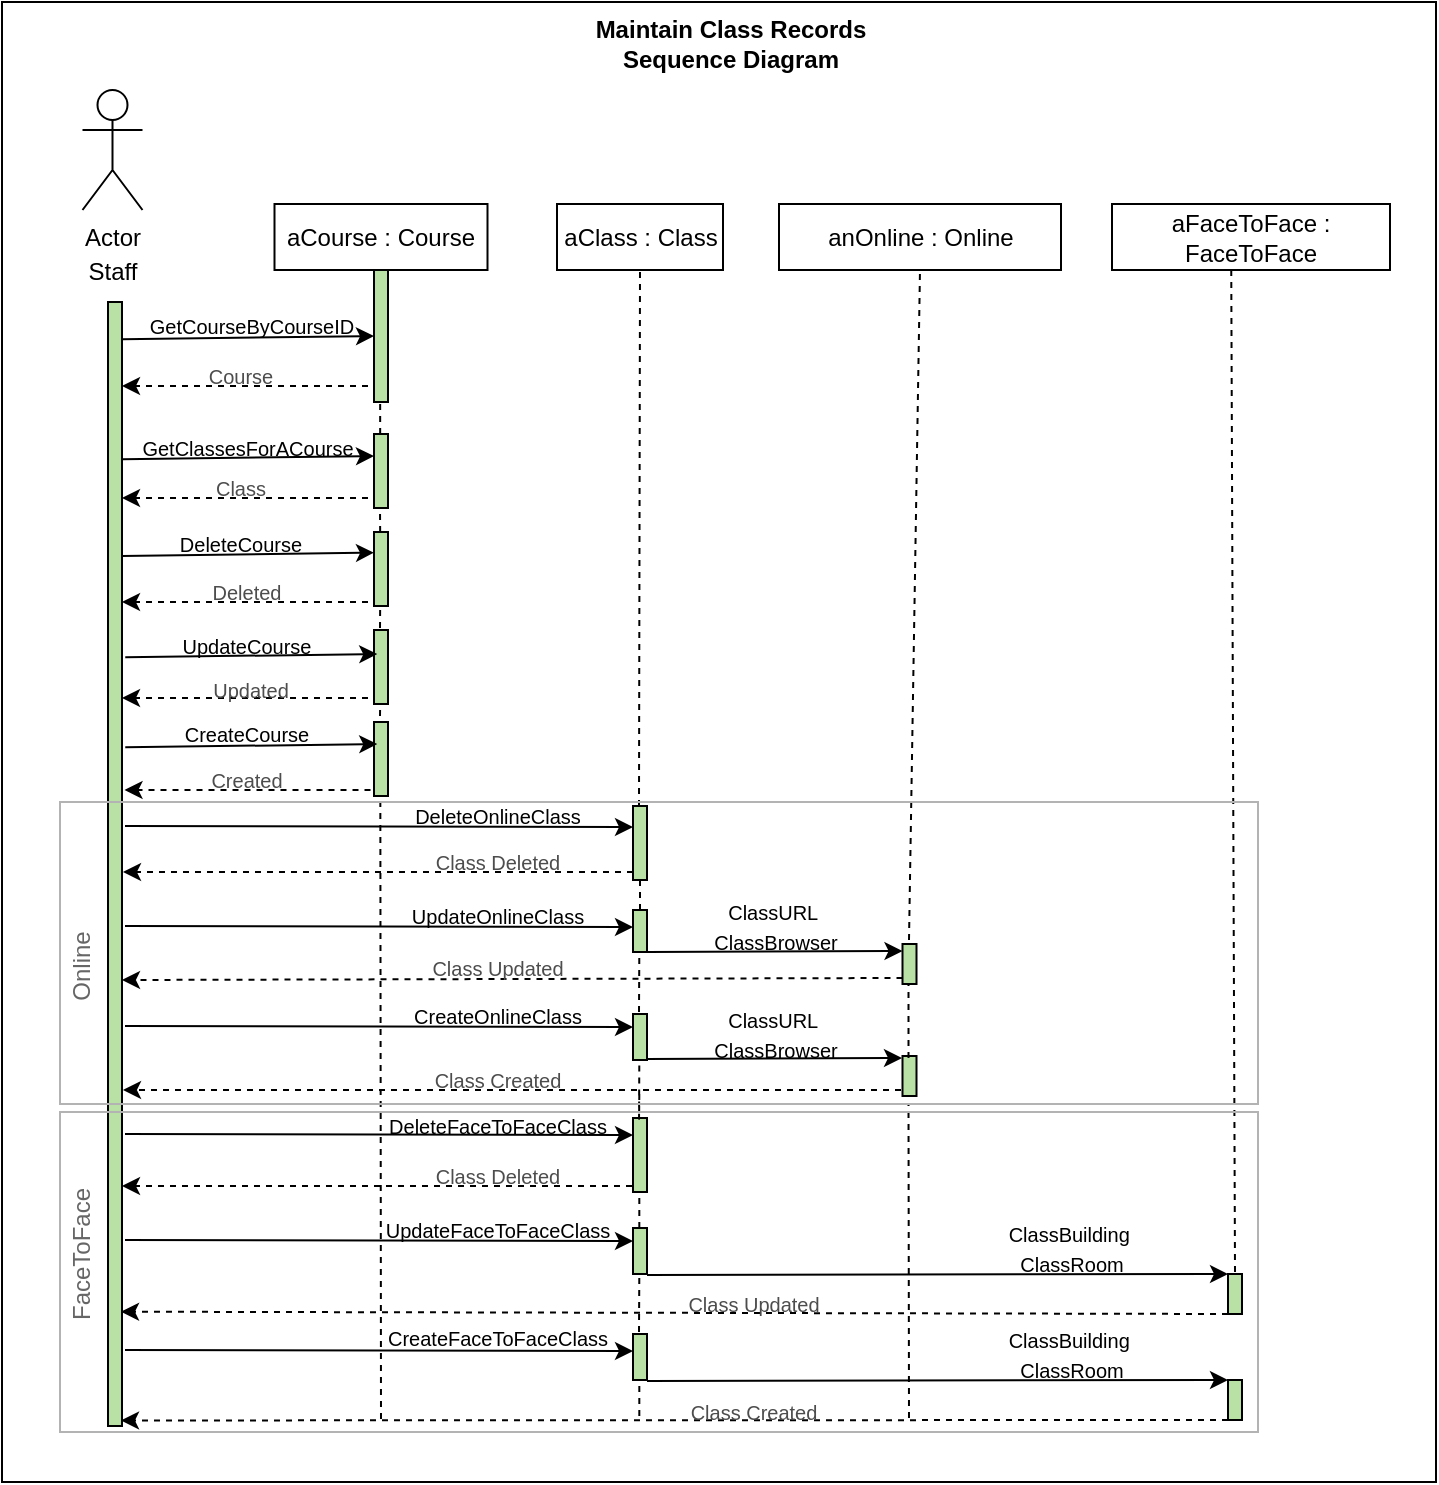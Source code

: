 <mxfile version="13.10.4" type="github"><diagram id="WX-OWxvI2EN-0OUbJS9Q" name="Page-1"><mxGraphModel dx="906" dy="547" grid="0" gridSize="10" guides="1" tooltips="1" connect="1" arrows="1" fold="1" page="1" pageScale="1" pageWidth="1100" pageHeight="850" math="0" shadow="0"><root><mxCell id="0"/><mxCell id="1" parent="0"/><mxCell id="TRvd1t8vKdFf3nOFSLKr-1" value="aCourse : Course" style="rounded=0;whiteSpace=wrap;html=1;" parent="1" vertex="1"><mxGeometry x="306.25" y="182" width="106.5" height="33" as="geometry"/></mxCell><mxCell id="TRvd1t8vKdFf3nOFSLKr-2" value="aClass : Class" style="rounded=0;whiteSpace=wrap;html=1;" parent="1" vertex="1"><mxGeometry x="447.5" y="182" width="83" height="33" as="geometry"/></mxCell><mxCell id="TRvd1t8vKdFf3nOFSLKr-4" value="anOnline : Online" style="rounded=0;whiteSpace=wrap;html=1;" parent="1" vertex="1"><mxGeometry x="558.5" y="182" width="141" height="33" as="geometry"/></mxCell><mxCell id="TRvd1t8vKdFf3nOFSLKr-5" value="aFaceToFace : FaceToFace" style="rounded=0;whiteSpace=wrap;html=1;" parent="1" vertex="1"><mxGeometry x="725" y="182" width="139" height="33" as="geometry"/></mxCell><mxCell id="TRvd1t8vKdFf3nOFSLKr-7" value="Actor" style="shape=umlActor;verticalLabelPosition=bottom;verticalAlign=top;html=1;outlineConnect=0;" parent="1" vertex="1"><mxGeometry x="210.25" y="125" width="30" height="60" as="geometry"/></mxCell><mxCell id="TRvd1t8vKdFf3nOFSLKr-8" value="Staff" style="text;html=1;strokeColor=none;fillColor=none;align=center;verticalAlign=middle;whiteSpace=wrap;rounded=0;" parent="1" vertex="1"><mxGeometry x="175.75" y="206" width="99" height="20" as="geometry"/></mxCell><mxCell id="TRvd1t8vKdFf3nOFSLKr-11" value="" style="rounded=0;whiteSpace=wrap;html=1;fillColor=#B9E0A5;" parent="1" vertex="1"><mxGeometry x="223" y="231" width="7" height="562" as="geometry"/></mxCell><mxCell id="TRvd1t8vKdFf3nOFSLKr-16" value="" style="rounded=0;whiteSpace=wrap;html=1;fillColor=#B9E0A5;" parent="1" vertex="1"><mxGeometry x="356" y="215" width="7" height="66" as="geometry"/></mxCell><mxCell id="TRvd1t8vKdFf3nOFSLKr-29" value="&lt;font style=&quot;font-size: 10px&quot;&gt;CreateCourse&lt;/font&gt;" style="text;html=1;strokeColor=none;fillColor=none;align=center;verticalAlign=middle;whiteSpace=wrap;rounded=0;" parent="1" vertex="1"><mxGeometry x="240.25" y="437" width="105" height="20" as="geometry"/></mxCell><mxCell id="TRvd1t8vKdFf3nOFSLKr-31" value="&lt;font style=&quot;font-size: 10px&quot;&gt;GetCourseByCourseID&lt;/font&gt;" style="text;html=1;strokeColor=none;fillColor=none;align=center;verticalAlign=middle;whiteSpace=wrap;rounded=0;" parent="1" vertex="1"><mxGeometry x="238.75" y="233" width="111.75" height="20" as="geometry"/></mxCell><mxCell id="TRvd1t8vKdFf3nOFSLKr-32" value="&lt;font style=&quot;font-size: 10px&quot;&gt;UpdateCourse&lt;/font&gt;" style="text;html=1;strokeColor=none;fillColor=none;align=center;verticalAlign=middle;whiteSpace=wrap;rounded=0;" parent="1" vertex="1"><mxGeometry x="246.25" y="393" width="93" height="20" as="geometry"/></mxCell><mxCell id="TRvd1t8vKdFf3nOFSLKr-33" value="&lt;font style=&quot;font-size: 10px&quot;&gt;DeleteCourse&lt;/font&gt;" style="text;html=1;strokeColor=none;fillColor=none;align=center;verticalAlign=middle;whiteSpace=wrap;rounded=0;" parent="1" vertex="1"><mxGeometry x="250.13" y="342" width="79" height="20" as="geometry"/></mxCell><mxCell id="TRvd1t8vKdFf3nOFSLKr-35" value="&lt;font style=&quot;font-size: 10px&quot;&gt;GetClassesForACourse&lt;/font&gt;" style="text;html=1;strokeColor=none;fillColor=none;align=center;verticalAlign=middle;whiteSpace=wrap;rounded=0;" parent="1" vertex="1"><mxGeometry x="235" y="294" width="115.5" height="20" as="geometry"/></mxCell><mxCell id="TRvd1t8vKdFf3nOFSLKr-42" value="" style="endArrow=classic;html=1;entryX=0;entryY=0.193;entryDx=0;entryDy=0;exitX=0.95;exitY=0.118;exitDx=0;exitDy=0;exitPerimeter=0;entryPerimeter=0;" parent="1" edge="1"><mxGeometry width="50" height="50" relative="1" as="geometry"><mxPoint x="230" y="309.664" as="sourcePoint"/><mxPoint x="356" y="307.999" as="targetPoint"/></mxGeometry></mxCell><mxCell id="TRvd1t8vKdFf3nOFSLKr-51" value="&lt;font size=&quot;1&quot;&gt;CreateOnlineClass&lt;/font&gt;" style="text;html=1;strokeColor=none;fillColor=none;align=center;verticalAlign=middle;whiteSpace=wrap;rounded=0;" parent="1" vertex="1"><mxGeometry x="370.5" y="578" width="94" height="20" as="geometry"/></mxCell><mxCell id="TRvd1t8vKdFf3nOFSLKr-52" value="&lt;font size=&quot;1&quot;&gt;UpdateOnlineClass&lt;/font&gt;" style="text;html=1;strokeColor=none;fillColor=none;align=center;verticalAlign=middle;whiteSpace=wrap;rounded=0;" parent="1" vertex="1"><mxGeometry x="370.5" y="528" width="94" height="20" as="geometry"/></mxCell><mxCell id="TRvd1t8vKdFf3nOFSLKr-53" value="&lt;font size=&quot;1&quot;&gt;DeleteOnlineClass&lt;/font&gt;" style="text;html=1;strokeColor=none;fillColor=none;align=center;verticalAlign=middle;whiteSpace=wrap;rounded=0;" parent="1" vertex="1"><mxGeometry x="370.5" y="478" width="94" height="20" as="geometry"/></mxCell><mxCell id="TRvd1t8vKdFf3nOFSLKr-61" value="" style="endArrow=classic;html=1;entryX=0;entryY=0.193;entryDx=0;entryDy=0;exitX=0.95;exitY=0.118;exitDx=0;exitDy=0;exitPerimeter=0;entryPerimeter=0;" parent="1" edge="1"><mxGeometry width="50" height="50" relative="1" as="geometry"><mxPoint x="230" y="249.664" as="sourcePoint"/><mxPoint x="356" y="247.999" as="targetPoint"/></mxGeometry></mxCell><mxCell id="TRvd1t8vKdFf3nOFSLKr-67" value="&lt;font size=&quot;1&quot;&gt;CreateFaceToFaceClass&lt;/font&gt;" style="text;html=1;strokeColor=none;fillColor=none;align=center;verticalAlign=middle;whiteSpace=wrap;rounded=0;" parent="1" vertex="1"><mxGeometry x="370.5" y="739" width="94" height="20" as="geometry"/></mxCell><mxCell id="TRvd1t8vKdFf3nOFSLKr-69" value="&lt;font size=&quot;1&quot;&gt;UpdateFaceToFaceClass&lt;/font&gt;" style="text;html=1;strokeColor=none;fillColor=none;align=center;verticalAlign=middle;whiteSpace=wrap;rounded=0;" parent="1" vertex="1"><mxGeometry x="370.5" y="685" width="94" height="20" as="geometry"/></mxCell><mxCell id="TRvd1t8vKdFf3nOFSLKr-72" value="&lt;font size=&quot;1&quot;&gt;DeleteFaceToFaceClass&lt;/font&gt;" style="text;html=1;strokeColor=none;fillColor=none;align=center;verticalAlign=middle;whiteSpace=wrap;rounded=0;" parent="1" vertex="1"><mxGeometry x="350.5" y="635" width="134" height="15" as="geometry"/></mxCell><mxCell id="TRvd1t8vKdFf3nOFSLKr-86" value="Maintain Class Records Sequence Diagram" style="text;html=1;strokeColor=none;fillColor=none;align=center;verticalAlign=middle;whiteSpace=wrap;rounded=0;fontStyle=1" parent="1" vertex="1"><mxGeometry x="446.5" y="92" width="175" height="20" as="geometry"/></mxCell><mxCell id="TRvd1t8vKdFf3nOFSLKr-87" value="" style="endArrow=classic;html=1;dashed=1;" parent="1" edge="1"><mxGeometry width="50" height="50" relative="1" as="geometry"><mxPoint x="353" y="273" as="sourcePoint"/><mxPoint x="230" y="273" as="targetPoint"/></mxGeometry></mxCell><mxCell id="TRvd1t8vKdFf3nOFSLKr-88" value="&lt;font style=&quot;font-size: 10px&quot;&gt;Course&lt;/font&gt;" style="text;html=1;strokeColor=none;fillColor=none;align=center;verticalAlign=middle;whiteSpace=wrap;rounded=0;fontColor=#4D4D4D;" parent="1" vertex="1"><mxGeometry x="258.13" y="262" width="63" height="12" as="geometry"/></mxCell><mxCell id="TRvd1t8vKdFf3nOFSLKr-92" value="" style="rounded=0;whiteSpace=wrap;html=1;fillColor=#B9E0A5;" parent="1" vertex="1"><mxGeometry x="356" y="297" width="7" height="37" as="geometry"/></mxCell><mxCell id="TRvd1t8vKdFf3nOFSLKr-93" value="" style="endArrow=classic;html=1;dashed=1;" parent="1" edge="1"><mxGeometry width="50" height="50" relative="1" as="geometry"><mxPoint x="353" y="329" as="sourcePoint"/><mxPoint x="230" y="329" as="targetPoint"/></mxGeometry></mxCell><mxCell id="TRvd1t8vKdFf3nOFSLKr-94" value="&lt;font style=&quot;font-size: 10px&quot;&gt;Class&lt;/font&gt;" style="text;html=1;strokeColor=none;fillColor=none;align=center;verticalAlign=middle;whiteSpace=wrap;rounded=0;fontColor=#4D4D4D;" parent="1" vertex="1"><mxGeometry x="258.13" y="318" width="63" height="12" as="geometry"/></mxCell><mxCell id="TRvd1t8vKdFf3nOFSLKr-101" value="" style="endArrow=classic;html=1;dashed=1;entryX=1.071;entryY=0.394;entryDx=0;entryDy=0;entryPerimeter=0;" parent="1" edge="1"><mxGeometry width="50" height="50" relative="1" as="geometry"><mxPoint x="485.5" y="516" as="sourcePoint"/><mxPoint x="230.497" y="515.994" as="targetPoint"/></mxGeometry></mxCell><mxCell id="TRvd1t8vKdFf3nOFSLKr-102" value="&lt;font style=&quot;font-size: 10px&quot;&gt;Class Deleted&lt;/font&gt;" style="text;html=1;strokeColor=none;fillColor=none;align=center;verticalAlign=middle;whiteSpace=wrap;rounded=0;fontColor=#4D4D4D;" parent="1" vertex="1"><mxGeometry x="375.5" y="505" width="84" height="12" as="geometry"/></mxCell><mxCell id="TRvd1t8vKdFf3nOFSLKr-98" value="" style="rounded=0;whiteSpace=wrap;html=1;fillColor=#B9E0A5;" parent="1" vertex="1"><mxGeometry x="485.5" y="483" width="7" height="37" as="geometry"/></mxCell><mxCell id="TRvd1t8vKdFf3nOFSLKr-105" value="" style="endArrow=classic;html=1;" parent="1" edge="1"><mxGeometry width="50" height="50" relative="1" as="geometry"><mxPoint x="231.5" y="493" as="sourcePoint"/><mxPoint x="485.5" y="493.493" as="targetPoint"/></mxGeometry></mxCell><mxCell id="TRvd1t8vKdFf3nOFSLKr-107" value="" style="rounded=0;whiteSpace=wrap;html=1;fillColor=#B9E0A5;" parent="1" vertex="1"><mxGeometry x="485.5" y="535" width="7" height="21" as="geometry"/></mxCell><mxCell id="TRvd1t8vKdFf3nOFSLKr-109" value="" style="endArrow=classic;html=1;" parent="1" edge="1"><mxGeometry width="50" height="50" relative="1" as="geometry"><mxPoint x="231.5" y="543" as="sourcePoint"/><mxPoint x="485.5" y="543.493" as="targetPoint"/></mxGeometry></mxCell><mxCell id="TRvd1t8vKdFf3nOFSLKr-110" value="" style="endArrow=classic;html=1;dashed=1;entryX=1.071;entryY=0.394;entryDx=0;entryDy=0;entryPerimeter=0;exitX=0;exitY=0.75;exitDx=0;exitDy=0;" parent="1" edge="1"><mxGeometry width="50" height="50" relative="1" as="geometry"><mxPoint x="620.25" y="569" as="sourcePoint"/><mxPoint x="229.997" y="570.004" as="targetPoint"/></mxGeometry></mxCell><mxCell id="TRvd1t8vKdFf3nOFSLKr-111" value="&lt;font style=&quot;font-size: 10px&quot;&gt;Class Updated&lt;/font&gt;" style="text;html=1;strokeColor=none;fillColor=none;align=center;verticalAlign=middle;whiteSpace=wrap;rounded=0;fontColor=#4D4D4D;" parent="1" vertex="1"><mxGeometry x="375.5" y="558" width="84" height="12" as="geometry"/></mxCell><mxCell id="TRvd1t8vKdFf3nOFSLKr-112" value="" style="rounded=0;whiteSpace=wrap;html=1;fillColor=#B9E0A5;" parent="1" vertex="1"><mxGeometry x="485.5" y="587" width="7" height="23" as="geometry"/></mxCell><mxCell id="TRvd1t8vKdFf3nOFSLKr-113" value="" style="endArrow=classic;html=1;" parent="1" edge="1"><mxGeometry width="50" height="50" relative="1" as="geometry"><mxPoint x="231.5" y="593" as="sourcePoint"/><mxPoint x="485.5" y="593.493" as="targetPoint"/></mxGeometry></mxCell><mxCell id="TRvd1t8vKdFf3nOFSLKr-114" value="" style="endArrow=classic;html=1;dashed=1;entryX=1.071;entryY=0.394;entryDx=0;entryDy=0;entryPerimeter=0;" parent="1" edge="1"><mxGeometry width="50" height="50" relative="1" as="geometry"><mxPoint x="619.5" y="625" as="sourcePoint"/><mxPoint x="230.497" y="625.004" as="targetPoint"/></mxGeometry></mxCell><mxCell id="TRvd1t8vKdFf3nOFSLKr-115" value="&lt;font style=&quot;font-size: 10px&quot;&gt;Class Created&lt;/font&gt;" style="text;html=1;strokeColor=none;fillColor=none;align=center;verticalAlign=middle;whiteSpace=wrap;rounded=0;fontColor=#4D4D4D;" parent="1" vertex="1"><mxGeometry x="375.5" y="614" width="84" height="12" as="geometry"/></mxCell><mxCell id="TRvd1t8vKdFf3nOFSLKr-116" value="" style="rounded=0;whiteSpace=wrap;html=1;fillColor=#B9E0A5;" parent="1" vertex="1"><mxGeometry x="485.5" y="639" width="7" height="37" as="geometry"/></mxCell><mxCell id="TRvd1t8vKdFf3nOFSLKr-120" value="" style="endArrow=classic;html=1;" parent="1" edge="1"><mxGeometry width="50" height="50" relative="1" as="geometry"><mxPoint x="231.5" y="647" as="sourcePoint"/><mxPoint x="485.5" y="647.493" as="targetPoint"/></mxGeometry></mxCell><mxCell id="TRvd1t8vKdFf3nOFSLKr-121" value="" style="endArrow=classic;html=1;dashed=1;entryX=1.071;entryY=0.394;entryDx=0;entryDy=0;entryPerimeter=0;" parent="1" edge="1"><mxGeometry width="50" height="50" relative="1" as="geometry"><mxPoint x="485" y="673.01" as="sourcePoint"/><mxPoint x="229.997" y="673.004" as="targetPoint"/></mxGeometry></mxCell><mxCell id="TRvd1t8vKdFf3nOFSLKr-124" value="" style="rounded=0;whiteSpace=wrap;html=1;fillColor=#B9E0A5;" parent="1" vertex="1"><mxGeometry x="620.25" y="552" width="7" height="20" as="geometry"/></mxCell><mxCell id="TRvd1t8vKdFf3nOFSLKr-125" value="" style="endArrow=classic;html=1;entryX=0;entryY=0.5;entryDx=0;entryDy=0;" parent="1" edge="1"><mxGeometry width="50" height="50" relative="1" as="geometry"><mxPoint x="492.75" y="556" as="sourcePoint"/><mxPoint x="620.25" y="555.5" as="targetPoint"/></mxGeometry></mxCell><mxCell id="TRvd1t8vKdFf3nOFSLKr-126" value="" style="endArrow=classic;html=1;entryX=0;entryY=0.5;entryDx=0;entryDy=0;" parent="1" edge="1"><mxGeometry width="50" height="50" relative="1" as="geometry"><mxPoint x="492.5" y="609.5" as="sourcePoint"/><mxPoint x="620" y="609" as="targetPoint"/></mxGeometry></mxCell><mxCell id="TRvd1t8vKdFf3nOFSLKr-127" value="" style="rounded=0;whiteSpace=wrap;html=1;fillColor=#B9E0A5;" parent="1" vertex="1"><mxGeometry x="620.25" y="608" width="7" height="20" as="geometry"/></mxCell><mxCell id="TRvd1t8vKdFf3nOFSLKr-128" value="" style="rounded=0;whiteSpace=wrap;html=1;fillColor=#B9E0A5;" parent="1" vertex="1"><mxGeometry x="783" y="717" width="7" height="20" as="geometry"/></mxCell><mxCell id="TRvd1t8vKdFf3nOFSLKr-129" value="" style="rounded=0;whiteSpace=wrap;html=1;fillColor=#B9E0A5;" parent="1" vertex="1"><mxGeometry x="485.5" y="694" width="7" height="23" as="geometry"/></mxCell><mxCell id="TRvd1t8vKdFf3nOFSLKr-130" value="" style="endArrow=classic;html=1;" parent="1" edge="1"><mxGeometry width="50" height="50" relative="1" as="geometry"><mxPoint x="231.5" y="700" as="sourcePoint"/><mxPoint x="485.5" y="700.493" as="targetPoint"/></mxGeometry></mxCell><mxCell id="TRvd1t8vKdFf3nOFSLKr-131" value="" style="endArrow=classic;html=1;entryX=0;entryY=0;entryDx=0;entryDy=0;" parent="1" target="TRvd1t8vKdFf3nOFSLKr-128" edge="1"><mxGeometry width="50" height="50" relative="1" as="geometry"><mxPoint x="492.5" y="717.5" as="sourcePoint"/><mxPoint x="620" y="717" as="targetPoint"/></mxGeometry></mxCell><mxCell id="TRvd1t8vKdFf3nOFSLKr-132" value="" style="endArrow=classic;html=1;dashed=1;entryX=0.929;entryY=0.866;entryDx=0;entryDy=0;entryPerimeter=0;" parent="1" edge="1"><mxGeometry width="50" height="50" relative="1" as="geometry"><mxPoint x="783" y="737" as="sourcePoint"/><mxPoint x="229.503" y="735.844" as="targetPoint"/></mxGeometry></mxCell><mxCell id="TRvd1t8vKdFf3nOFSLKr-133" value="" style="rounded=0;whiteSpace=wrap;html=1;fillColor=#B9E0A5;" parent="1" vertex="1"><mxGeometry x="783" y="770" width="7" height="20" as="geometry"/></mxCell><mxCell id="TRvd1t8vKdFf3nOFSLKr-134" value="" style="rounded=0;whiteSpace=wrap;html=1;fillColor=#B9E0A5;" parent="1" vertex="1"><mxGeometry x="485.5" y="747" width="7" height="23" as="geometry"/></mxCell><mxCell id="TRvd1t8vKdFf3nOFSLKr-135" value="" style="endArrow=classic;html=1;entryX=0;entryY=0;entryDx=0;entryDy=0;" parent="1" target="TRvd1t8vKdFf3nOFSLKr-133" edge="1"><mxGeometry width="50" height="50" relative="1" as="geometry"><mxPoint x="492.5" y="770.5" as="sourcePoint"/><mxPoint x="620" y="770" as="targetPoint"/></mxGeometry></mxCell><mxCell id="TRvd1t8vKdFf3nOFSLKr-138" value="&lt;font style=&quot;font-size: 10px&quot;&gt;Class Deleted&lt;/font&gt;" style="text;html=1;strokeColor=none;fillColor=none;align=center;verticalAlign=middle;whiteSpace=wrap;rounded=0;fontColor=#4D4D4D;" parent="1" vertex="1"><mxGeometry x="375.5" y="662" width="84" height="12" as="geometry"/></mxCell><mxCell id="TRvd1t8vKdFf3nOFSLKr-139" value="" style="endArrow=classic;html=1;dashed=1;entryX=0.929;entryY=0.781;entryDx=0;entryDy=0;entryPerimeter=0;" parent="1" edge="1"><mxGeometry width="50" height="50" relative="1" as="geometry"><mxPoint x="783" y="790" as="sourcePoint"/><mxPoint x="229.503" y="790.223" as="targetPoint"/></mxGeometry></mxCell><mxCell id="TRvd1t8vKdFf3nOFSLKr-140" value="" style="endArrow=classic;html=1;" parent="1" edge="1"><mxGeometry width="50" height="50" relative="1" as="geometry"><mxPoint x="231.5" y="755" as="sourcePoint"/><mxPoint x="485.5" y="755.493" as="targetPoint"/></mxGeometry></mxCell><mxCell id="TRvd1t8vKdFf3nOFSLKr-141" value="&lt;font style=&quot;font-size: 10px&quot;&gt;Class Updated&lt;/font&gt;" style="text;html=1;strokeColor=none;fillColor=none;align=center;verticalAlign=middle;whiteSpace=wrap;rounded=0;fontColor=#4D4D4D;" parent="1" vertex="1"><mxGeometry x="503.5" y="726" width="84" height="12" as="geometry"/></mxCell><mxCell id="TRvd1t8vKdFf3nOFSLKr-143" value="&lt;font style=&quot;font-size: 10px&quot;&gt;Class Created&lt;/font&gt;" style="text;html=1;strokeColor=none;fillColor=none;align=center;verticalAlign=middle;whiteSpace=wrap;rounded=0;fontColor=#4D4D4D;" parent="1" vertex="1"><mxGeometry x="503.5" y="780" width="84" height="12" as="geometry"/></mxCell><mxCell id="TRvd1t8vKdFf3nOFSLKr-145" value="" style="endArrow=none;html=1;fontColor=#4D4D4D;dashed=1;entryX=0.5;entryY=1;entryDx=0;entryDy=0;" parent="1" target="TRvd1t8vKdFf3nOFSLKr-2" edge="1"><mxGeometry width="50" height="50" relative="1" as="geometry"><mxPoint x="488.5" y="483" as="sourcePoint"/><mxPoint x="488.5" y="371" as="targetPoint"/></mxGeometry></mxCell><mxCell id="TRvd1t8vKdFf3nOFSLKr-146" value="" style="endArrow=none;html=1;fontColor=#4D4D4D;dashed=1;entryX=0.5;entryY=1;entryDx=0;entryDy=0;exitX=0.5;exitY=0;exitDx=0;exitDy=0;" parent="1" source="TRvd1t8vKdFf3nOFSLKr-107" edge="1"><mxGeometry width="50" height="50" relative="1" as="geometry"><mxPoint x="488.5" y="642" as="sourcePoint"/><mxPoint x="489" y="518" as="targetPoint"/></mxGeometry></mxCell><mxCell id="TRvd1t8vKdFf3nOFSLKr-147" value="" style="endArrow=none;html=1;fontColor=#4D4D4D;dashed=1;entryX=0.5;entryY=1;entryDx=0;entryDy=0;" parent="1" edge="1"><mxGeometry width="50" height="50" relative="1" as="geometry"><mxPoint x="488.5" y="586" as="sourcePoint"/><mxPoint x="488.66" y="556" as="targetPoint"/></mxGeometry></mxCell><mxCell id="TRvd1t8vKdFf3nOFSLKr-149" value="" style="endArrow=none;html=1;fontColor=#4D4D4D;dashed=1;entryX=0.5;entryY=1;entryDx=0;entryDy=0;exitX=0.5;exitY=0;exitDx=0;exitDy=0;" parent="1" edge="1"><mxGeometry width="50" height="50" relative="1" as="geometry"><mxPoint x="488.66" y="627.0" as="sourcePoint"/><mxPoint x="488.66" y="610" as="targetPoint"/><Array as="points"><mxPoint x="488.5" y="644"/></Array></mxGeometry></mxCell><mxCell id="TRvd1t8vKdFf3nOFSLKr-150" value="" style="endArrow=none;html=1;fontColor=#4D4D4D;dashed=1;entryX=0.5;entryY=1;entryDx=0;entryDy=0;exitX=0.5;exitY=0;exitDx=0;exitDy=0;" parent="1" edge="1"><mxGeometry width="50" height="50" relative="1" as="geometry"><mxPoint x="488.66" y="694.0" as="sourcePoint"/><mxPoint x="488.66" y="677" as="targetPoint"/></mxGeometry></mxCell><mxCell id="TRvd1t8vKdFf3nOFSLKr-151" value="" style="endArrow=none;html=1;fontColor=#4D4D4D;dashed=1;entryX=0.5;entryY=1;entryDx=0;entryDy=0;" parent="1" edge="1"><mxGeometry width="50" height="50" relative="1" as="geometry"><mxPoint x="488.5" y="746" as="sourcePoint"/><mxPoint x="488.66" y="717" as="targetPoint"/></mxGeometry></mxCell><mxCell id="TRvd1t8vKdFf3nOFSLKr-152" value="" style="endArrow=none;html=1;fontColor=#4D4D4D;dashed=1;entryX=0.5;entryY=1;entryDx=0;entryDy=0;exitX=0.5;exitY=0;exitDx=0;exitDy=0;" parent="1" edge="1"><mxGeometry width="50" height="50" relative="1" as="geometry"><mxPoint x="488.66" y="788.0" as="sourcePoint"/><mxPoint x="488.66" y="771" as="targetPoint"/></mxGeometry></mxCell><mxCell id="TRvd1t8vKdFf3nOFSLKr-153" value="" style="endArrow=none;html=1;fontColor=#4D4D4D;dashed=1;entryX=0.429;entryY=0.995;entryDx=0;entryDy=0;entryPerimeter=0;" parent="1" target="TRvd1t8vKdFf3nOFSLKr-5" edge="1"><mxGeometry width="50" height="50" relative="1" as="geometry"><mxPoint x="786.5" y="716" as="sourcePoint"/><mxPoint x="786.25" y="359" as="targetPoint"/></mxGeometry></mxCell><mxCell id="TRvd1t8vKdFf3nOFSLKr-154" value="" style="endArrow=none;html=1;fontColor=#4D4D4D;dashed=1;entryX=0.5;entryY=1;entryDx=0;entryDy=0;" parent="1" target="TRvd1t8vKdFf3nOFSLKr-4" edge="1"><mxGeometry width="50" height="50" relative="1" as="geometry"><mxPoint x="623.5" y="550" as="sourcePoint"/><mxPoint x="625" y="287" as="targetPoint"/></mxGeometry></mxCell><mxCell id="TRvd1t8vKdFf3nOFSLKr-155" value="" style="endArrow=none;html=1;fontColor=#4D4D4D;dashed=1;" parent="1" edge="1"><mxGeometry width="50" height="50" relative="1" as="geometry"><mxPoint x="623.25" y="609" as="sourcePoint"/><mxPoint x="623.25" y="572" as="targetPoint"/></mxGeometry></mxCell><mxCell id="TRvd1t8vKdFf3nOFSLKr-156" value="" style="endArrow=none;html=1;fontColor=#4D4D4D;dashed=1;entryX=0.5;entryY=1;entryDx=0;entryDy=0;" parent="1" edge="1"><mxGeometry width="50" height="50" relative="1" as="geometry"><mxPoint x="623.5" y="789" as="sourcePoint"/><mxPoint x="623.25" y="631.5" as="targetPoint"/></mxGeometry></mxCell><mxCell id="TRvd1t8vKdFf3nOFSLKr-161" value="" style="endArrow=none;html=1;fontColor=#4D4D4D;dashed=1;exitX=0.5;exitY=1;exitDx=0;exitDy=0;" parent="1" edge="1"><mxGeometry width="50" height="50" relative="1" as="geometry"><mxPoint x="359.16" y="474.5" as="sourcePoint"/><mxPoint x="359.5" y="791" as="targetPoint"/></mxGeometry></mxCell><mxCell id="TRvd1t8vKdFf3nOFSLKr-162" value="&lt;font size=&quot;1&quot;&gt;ClassURL&amp;nbsp;&lt;br&gt;ClassBrowser&lt;br&gt;&lt;/font&gt;" style="text;html=1;strokeColor=none;fillColor=none;align=center;verticalAlign=middle;whiteSpace=wrap;rounded=0;" parent="1" vertex="1"><mxGeometry x="509.5" y="533" width="94" height="20" as="geometry"/></mxCell><mxCell id="TRvd1t8vKdFf3nOFSLKr-163" value="&lt;font size=&quot;1&quot;&gt;ClassURL&amp;nbsp;&lt;br&gt;ClassBrowser&lt;br&gt;&lt;/font&gt;" style="text;html=1;strokeColor=none;fillColor=none;align=center;verticalAlign=middle;whiteSpace=wrap;rounded=0;" parent="1" vertex="1"><mxGeometry x="509.5" y="587" width="94" height="20" as="geometry"/></mxCell><mxCell id="TRvd1t8vKdFf3nOFSLKr-164" value="&lt;font size=&quot;1&quot;&gt;ClassBuilding&amp;nbsp;&lt;br&gt;ClassRoom&lt;br&gt;&lt;/font&gt;" style="text;html=1;strokeColor=none;fillColor=none;align=center;verticalAlign=middle;whiteSpace=wrap;rounded=0;" parent="1" vertex="1"><mxGeometry x="657.5" y="694" width="94" height="20" as="geometry"/></mxCell><mxCell id="TRvd1t8vKdFf3nOFSLKr-165" value="&lt;font size=&quot;1&quot;&gt;ClassBuilding&amp;nbsp;&lt;br&gt;ClassRoom&lt;br&gt;&lt;/font&gt;" style="text;html=1;strokeColor=none;fillColor=none;align=center;verticalAlign=middle;whiteSpace=wrap;rounded=0;" parent="1" vertex="1"><mxGeometry x="657.5" y="747" width="94" height="20" as="geometry"/></mxCell><mxCell id="TRvd1t8vKdFf3nOFSLKr-170" value="" style="rounded=0;whiteSpace=wrap;html=1;fillColor=#B9E0A5;" parent="1" vertex="1"><mxGeometry x="356" y="441" width="7" height="37" as="geometry"/></mxCell><mxCell id="TRvd1t8vKdFf3nOFSLKr-171" value="" style="rounded=0;whiteSpace=wrap;html=1;fillColor=#B9E0A5;" parent="1" vertex="1"><mxGeometry x="356" y="395" width="7" height="37" as="geometry"/></mxCell><mxCell id="TRvd1t8vKdFf3nOFSLKr-172" value="" style="rounded=0;whiteSpace=wrap;html=1;fillColor=#B9E0A5;" parent="1" vertex="1"><mxGeometry x="356" y="346" width="7" height="37" as="geometry"/></mxCell><mxCell id="TRvd1t8vKdFf3nOFSLKr-173" value="" style="endArrow=classic;html=1;entryX=0;entryY=0.193;entryDx=0;entryDy=0;exitX=0.95;exitY=0.118;exitDx=0;exitDy=0;exitPerimeter=0;entryPerimeter=0;" parent="1" edge="1"><mxGeometry width="50" height="50" relative="1" as="geometry"><mxPoint x="230" y="358.004" as="sourcePoint"/><mxPoint x="356" y="356.339" as="targetPoint"/></mxGeometry></mxCell><mxCell id="TRvd1t8vKdFf3nOFSLKr-174" value="" style="endArrow=classic;html=1;dashed=1;" parent="1" edge="1"><mxGeometry width="50" height="50" relative="1" as="geometry"><mxPoint x="353.0" y="381" as="sourcePoint"/><mxPoint x="230" y="381" as="targetPoint"/></mxGeometry></mxCell><mxCell id="TRvd1t8vKdFf3nOFSLKr-175" value="" style="endArrow=classic;html=1;dashed=1;" parent="1" edge="1"><mxGeometry width="50" height="50" relative="1" as="geometry"><mxPoint x="353.0" y="429" as="sourcePoint"/><mxPoint x="230" y="429" as="targetPoint"/></mxGeometry></mxCell><mxCell id="TRvd1t8vKdFf3nOFSLKr-176" value="" style="endArrow=classic;html=1;dashed=1;" parent="1" edge="1"><mxGeometry width="50" height="50" relative="1" as="geometry"><mxPoint x="354.25" y="475" as="sourcePoint"/><mxPoint x="231.25" y="475" as="targetPoint"/></mxGeometry></mxCell><mxCell id="TRvd1t8vKdFf3nOFSLKr-177" value="" style="endArrow=classic;html=1;entryX=0;entryY=0.193;entryDx=0;entryDy=0;exitX=0.95;exitY=0.118;exitDx=0;exitDy=0;exitPerimeter=0;entryPerimeter=0;" parent="1" edge="1"><mxGeometry width="50" height="50" relative="1" as="geometry"><mxPoint x="231.62" y="408.664" as="sourcePoint"/><mxPoint x="357.62" y="406.999" as="targetPoint"/></mxGeometry></mxCell><mxCell id="TRvd1t8vKdFf3nOFSLKr-178" value="" style="endArrow=classic;html=1;entryX=0;entryY=0.193;entryDx=0;entryDy=0;exitX=0.95;exitY=0.118;exitDx=0;exitDy=0;exitPerimeter=0;entryPerimeter=0;" parent="1" edge="1"><mxGeometry width="50" height="50" relative="1" as="geometry"><mxPoint x="231.62" y="453.664" as="sourcePoint"/><mxPoint x="357.62" y="451.999" as="targetPoint"/></mxGeometry></mxCell><mxCell id="TRvd1t8vKdFf3nOFSLKr-180" value="&lt;font style=&quot;font-size: 10px&quot;&gt;Created&lt;/font&gt;" style="text;html=1;strokeColor=none;fillColor=none;align=center;verticalAlign=middle;whiteSpace=wrap;rounded=0;fontColor=#4D4D4D;" parent="1" vertex="1"><mxGeometry x="261.25" y="464" width="63" height="12" as="geometry"/></mxCell><mxCell id="TRvd1t8vKdFf3nOFSLKr-181" value="&lt;font style=&quot;font-size: 10px&quot;&gt;Deleted&lt;/font&gt;" style="text;html=1;strokeColor=none;fillColor=none;align=center;verticalAlign=middle;whiteSpace=wrap;rounded=0;fontColor=#4D4D4D;" parent="1" vertex="1"><mxGeometry x="261.25" y="370" width="63" height="12" as="geometry"/></mxCell><mxCell id="TRvd1t8vKdFf3nOFSLKr-185" value="&lt;font size=&quot;1&quot;&gt;Updated&lt;/font&gt;" style="text;html=1;strokeColor=none;fillColor=none;align=center;verticalAlign=middle;whiteSpace=wrap;rounded=0;fontColor=#4D4D4D;" parent="1" vertex="1"><mxGeometry x="263.13" y="419" width="63" height="12" as="geometry"/></mxCell><mxCell id="TRvd1t8vKdFf3nOFSLKr-189" value="" style="endArrow=none;html=1;fontColor=#4D4D4D;dashed=1;entryX=0.5;entryY=1;entryDx=0;entryDy=0;" parent="1" edge="1"><mxGeometry width="50" height="50" relative="1" as="geometry"><mxPoint x="359" y="438" as="sourcePoint"/><mxPoint x="359.08" y="432" as="targetPoint"/></mxGeometry></mxCell><mxCell id="TRvd1t8vKdFf3nOFSLKr-190" value="" style="endArrow=none;html=1;fontColor=#4D4D4D;dashed=1;entryX=0.5;entryY=1;entryDx=0;entryDy=0;" parent="1" edge="1"><mxGeometry width="50" height="50" relative="1" as="geometry"><mxPoint x="359" y="394" as="sourcePoint"/><mxPoint x="359.08" y="383" as="targetPoint"/></mxGeometry></mxCell><mxCell id="TRvd1t8vKdFf3nOFSLKr-191" value="" style="endArrow=none;html=1;fontColor=#4D4D4D;dashed=1;exitX=0.5;exitY=0;exitDx=0;exitDy=0;" parent="1" edge="1"><mxGeometry width="50" height="50" relative="1" as="geometry"><mxPoint x="359.08" y="346.0" as="sourcePoint"/><mxPoint x="359" y="334" as="targetPoint"/></mxGeometry></mxCell><mxCell id="TRvd1t8vKdFf3nOFSLKr-192" value="" style="endArrow=none;html=1;fontColor=#4D4D4D;dashed=1;entryX=0.5;entryY=1;entryDx=0;entryDy=0;exitX=0.5;exitY=0;exitDx=0;exitDy=0;" parent="1" edge="1"><mxGeometry width="50" height="50" relative="1" as="geometry"><mxPoint x="359.08" y="297.0" as="sourcePoint"/><mxPoint x="359.08" y="280" as="targetPoint"/></mxGeometry></mxCell><mxCell id="TRvd1t8vKdFf3nOFSLKr-193" value="" style="rounded=0;whiteSpace=wrap;html=1;fillColor=none;fontColor=#CCCCCC;strokeColor=#B3B3B3;" parent="1" vertex="1"><mxGeometry x="199" y="481" width="599" height="151" as="geometry"/></mxCell><mxCell id="TRvd1t8vKdFf3nOFSLKr-194" value="" style="rounded=0;whiteSpace=wrap;html=1;fillColor=none;fontColor=#CCCCCC;strokeColor=#B3B3B3;" parent="1" vertex="1"><mxGeometry x="199" y="636" width="599" height="160" as="geometry"/></mxCell><mxCell id="TRvd1t8vKdFf3nOFSLKr-195" value="Online" style="text;html=1;strokeColor=none;fillColor=none;align=center;verticalAlign=middle;whiteSpace=wrap;rounded=0;rotation=270;fontColor=#666666;" parent="1" vertex="1"><mxGeometry x="190" y="553" width="40" height="20" as="geometry"/></mxCell><mxCell id="TRvd1t8vKdFf3nOFSLKr-196" value="FaceToFace" style="text;html=1;strokeColor=none;fillColor=none;align=center;verticalAlign=middle;whiteSpace=wrap;rounded=0;rotation=270;fontColor=#666666;" parent="1" vertex="1"><mxGeometry x="190" y="697" width="40" height="20" as="geometry"/></mxCell><mxCell id="TRvd1t8vKdFf3nOFSLKr-197" value="" style="rounded=0;whiteSpace=wrap;html=1;fillColor=none;" parent="1" vertex="1"><mxGeometry x="170" y="81" width="717" height="740" as="geometry"/></mxCell></root></mxGraphModel></diagram></mxfile>
